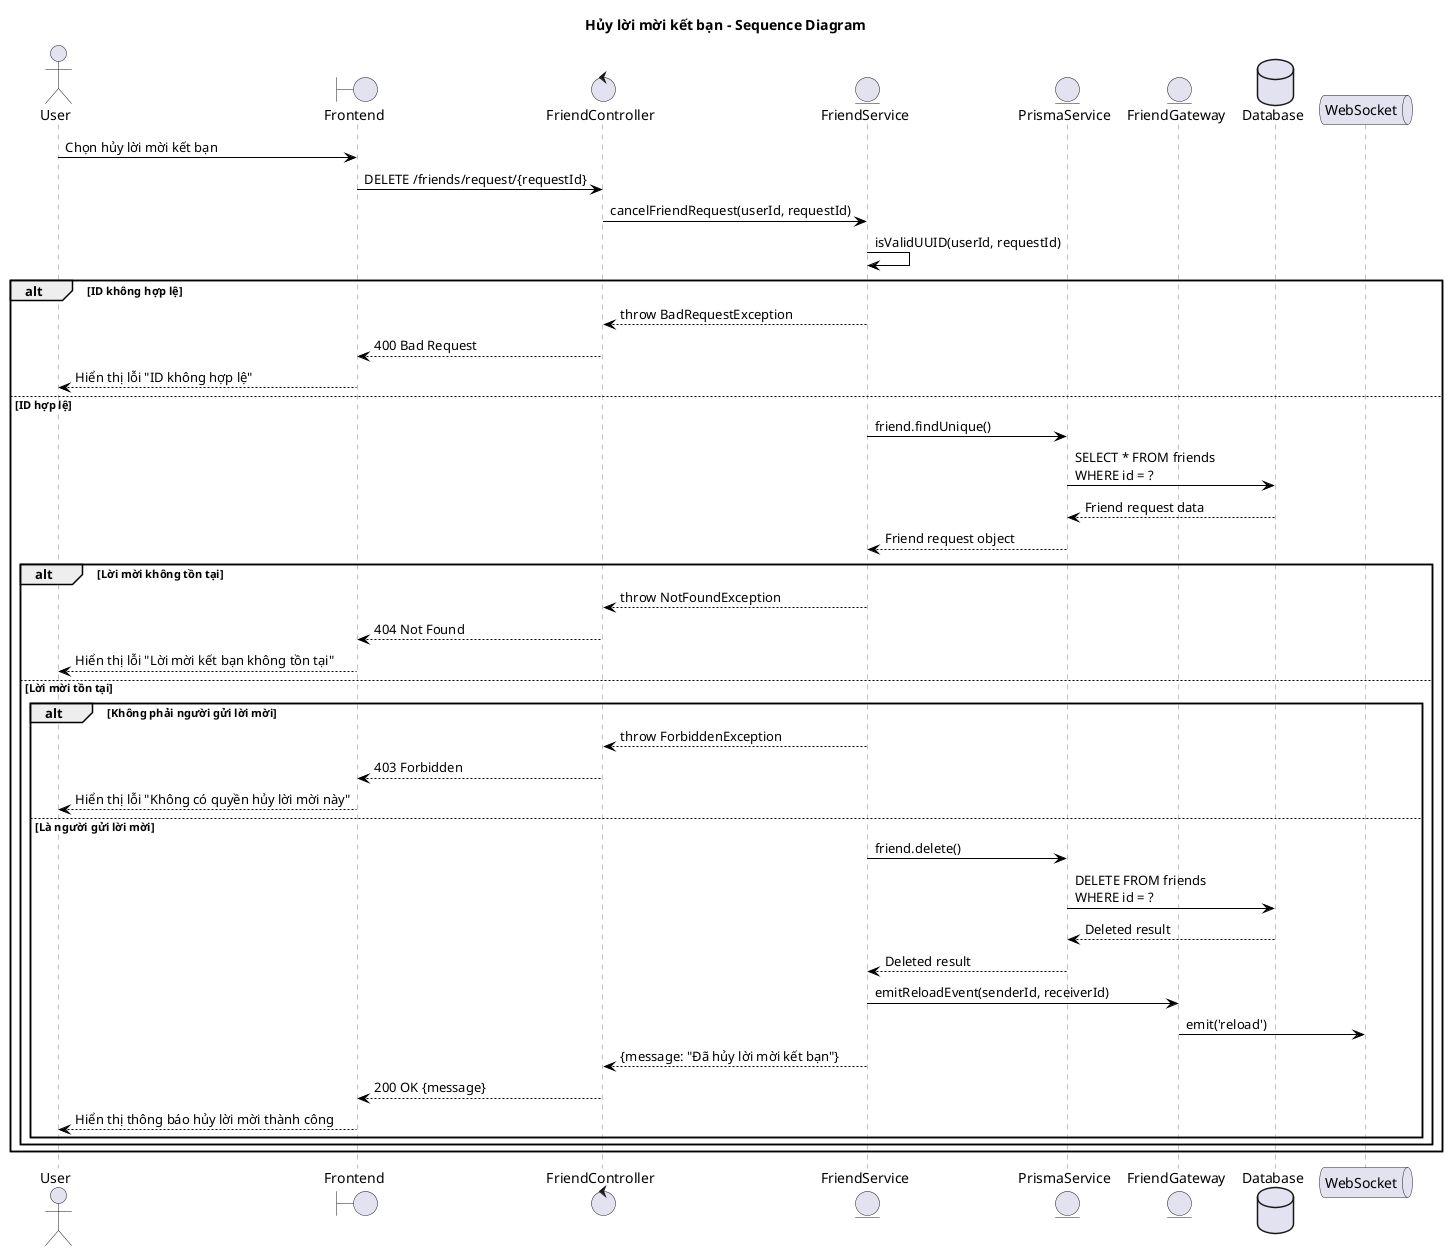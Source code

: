 @startuml Hủy lời mời kết bạn - Sequence Diagram
title Hủy lời mời kết bạn - Sequence Diagram

skinparam sequenceParticipant {
    BorderColor grey
    BackgroundColor white
    FontColor black
}

skinparam sequenceLifeLine {
    BorderColor grey
    BackgroundColor white
}

skinparam sequenceArrow {
    Color black
}

actor User
boundary "Frontend" as Frontend
control "FriendController" as Controller
entity "FriendService" as Service
entity "PrismaService" as Prisma
entity "FriendGateway" as Gateway
database "Database" as DB
queue "WebSocket" as WS

User -> Frontend: Chọn hủy lời mời kết bạn
Frontend -> Controller: DELETE /friends/request/{requestId}

Controller -> Service: cancelFriendRequest(userId, requestId)

Service -> Service: isValidUUID(userId, requestId)
alt ID không hợp lệ
    Service --> Controller: throw BadRequestException
    Controller --> Frontend: 400 Bad Request
    Frontend --> User: Hiển thị lỗi "ID không hợp lệ"
else ID hợp lệ
    Service -> Prisma: friend.findUnique()
    Prisma -> DB: SELECT * FROM friends\nWHERE id = ?
    DB --> Prisma: Friend request data
    Prisma --> Service: Friend request object
    
    alt Lời mời không tồn tại
        Service --> Controller: throw NotFoundException
        Controller --> Frontend: 404 Not Found
        Frontend --> User: Hiển thị lỗi "Lời mời kết bạn không tồn tại"
    else Lời mời tồn tại
        alt Không phải người gửi lời mời
            Service --> Controller: throw ForbiddenException
            Controller --> Frontend: 403 Forbidden
            Frontend --> User: Hiển thị lỗi "Không có quyền hủy lời mời này"
        else Là người gửi lời mời
            Service -> Prisma: friend.delete()
            Prisma -> DB: DELETE FROM friends\nWHERE id = ?
            DB --> Prisma: Deleted result
            Prisma --> Service: Deleted result
            
            Service -> Gateway: emitReloadEvent(senderId, receiverId)
            Gateway -> WS: emit('reload')
            
            Service --> Controller: {message: "Đã hủy lời mời kết bạn"}
            Controller --> Frontend: 200 OK {message}
            Frontend --> User: Hiển thị thông báo hủy lời mời thành công
        end
    end
end

@enduml
